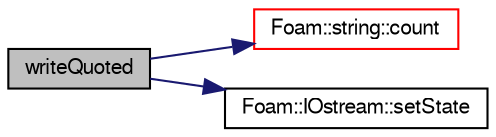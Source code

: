 digraph "writeQuoted"
{
  bgcolor="transparent";
  edge [fontname="FreeSans",fontsize="10",labelfontname="FreeSans",labelfontsize="10"];
  node [fontname="FreeSans",fontsize="10",shape=record];
  rankdir="LR";
  Node372 [label="writeQuoted",height=0.2,width=0.4,color="black", fillcolor="grey75", style="filled", fontcolor="black"];
  Node372 -> Node373 [color="midnightblue",fontsize="10",style="solid",fontname="FreeSans"];
  Node373 [label="Foam::string::count",height=0.2,width=0.4,color="red",URL="$a28250.html#a165ea56b308d60bdd103ce7dabcbc7ca",tooltip="Count and return the number of a given character in the string. "];
  Node372 -> Node376 [color="midnightblue",fontsize="10",style="solid",fontname="FreeSans"];
  Node376 [label="Foam::IOstream::setState",height=0.2,width=0.4,color="black",URL="$a26226.html#a51188247e01c19b4d92ee8c9f3774b8e",tooltip="Set stream state. "];
}
